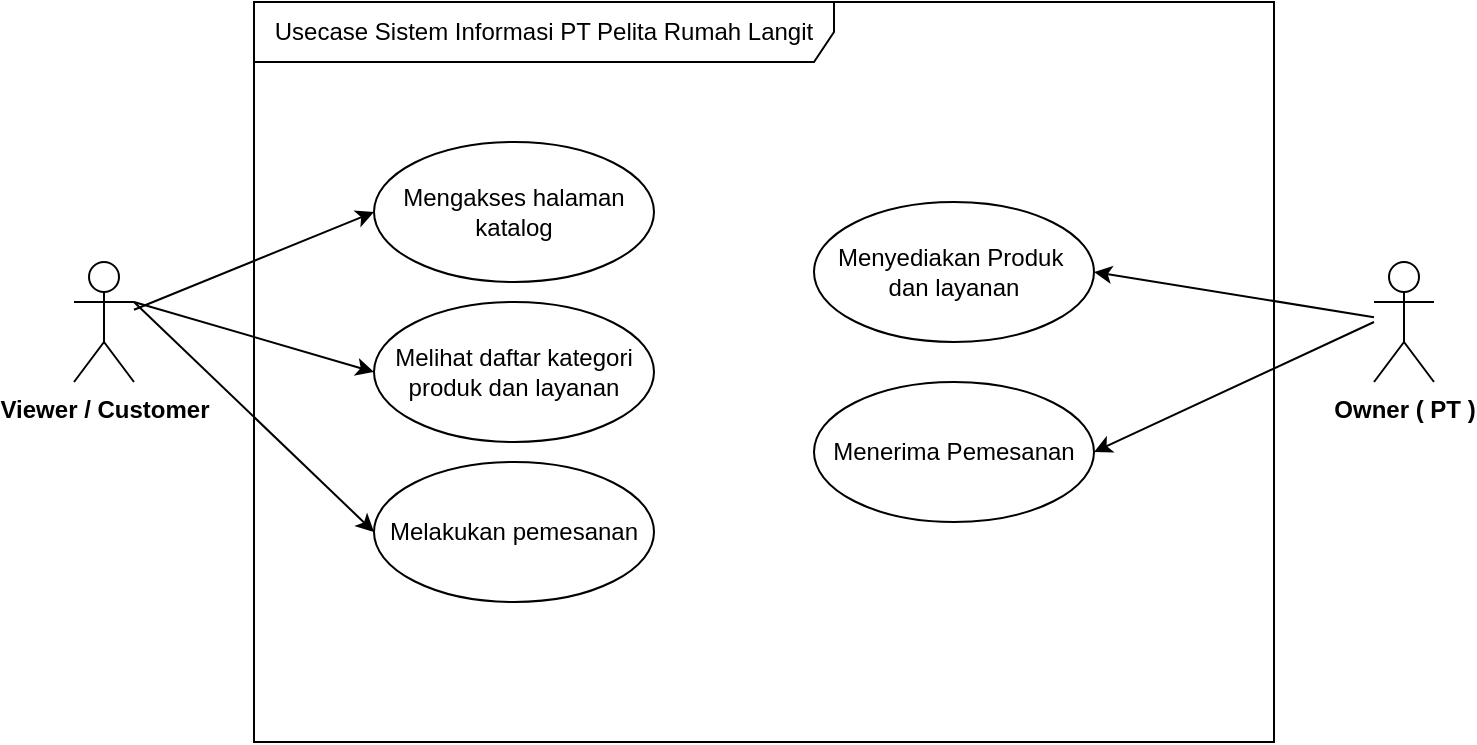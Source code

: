 <mxfile version="24.4.9" type="device">
  <diagram name="Page-1" id="33ry9KU3LZHY7CVXHkCq">
    <mxGraphModel dx="786" dy="486" grid="1" gridSize="10" guides="1" tooltips="1" connect="1" arrows="1" fold="1" page="1" pageScale="1" pageWidth="850" pageHeight="1100" math="0" shadow="0">
      <root>
        <mxCell id="0" />
        <mxCell id="1" parent="0" />
        <mxCell id="i7JewkLFXeo5OSI8TgR--3" value="&lt;b&gt;Viewer / Customer&lt;/b&gt;" style="shape=umlActor;verticalLabelPosition=bottom;verticalAlign=top;html=1;outlineConnect=0;" parent="1" vertex="1">
          <mxGeometry x="110" y="170" width="30" height="60" as="geometry" />
        </mxCell>
        <mxCell id="WhkKOYXM4CWnfYFqQ2H_-1" value="Usecase Sistem Informasi PT Pelita Rumah Langit" style="shape=umlFrame;whiteSpace=wrap;html=1;pointerEvents=0;width=290;height=30;" parent="1" vertex="1">
          <mxGeometry x="200" y="40" width="510" height="370" as="geometry" />
        </mxCell>
        <mxCell id="WhkKOYXM4CWnfYFqQ2H_-2" value="Mengakses halaman katalog" style="ellipse;whiteSpace=wrap;html=1;" parent="1" vertex="1">
          <mxGeometry x="260" y="110" width="140" height="70" as="geometry" />
        </mxCell>
        <mxCell id="WhkKOYXM4CWnfYFqQ2H_-4" value="Melihat daftar kategori produk dan layanan" style="ellipse;whiteSpace=wrap;html=1;" parent="1" vertex="1">
          <mxGeometry x="260" y="190" width="140" height="70" as="geometry" />
        </mxCell>
        <mxCell id="WhkKOYXM4CWnfYFqQ2H_-5" value="Melakukan pemesanan" style="ellipse;whiteSpace=wrap;html=1;" parent="1" vertex="1">
          <mxGeometry x="260" y="270" width="140" height="70" as="geometry" />
        </mxCell>
        <mxCell id="WhkKOYXM4CWnfYFqQ2H_-21" value="Menyediakan Produk&amp;nbsp;&lt;div&gt;dan layanan&lt;/div&gt;" style="ellipse;whiteSpace=wrap;html=1;" parent="1" vertex="1">
          <mxGeometry x="480" y="140" width="140" height="70" as="geometry" />
        </mxCell>
        <mxCell id="WhkKOYXM4CWnfYFqQ2H_-22" value="Menerima Pemesanan" style="ellipse;whiteSpace=wrap;html=1;" parent="1" vertex="1">
          <mxGeometry x="480" y="230" width="140" height="70" as="geometry" />
        </mxCell>
        <mxCell id="WhkKOYXM4CWnfYFqQ2H_-23" value="&lt;b&gt;Owner ( PT )&lt;/b&gt;" style="shape=umlActor;verticalLabelPosition=bottom;verticalAlign=top;html=1;outlineConnect=0;" parent="1" vertex="1">
          <mxGeometry x="760" y="170" width="30" height="60" as="geometry" />
        </mxCell>
        <mxCell id="vhrkysBF9pzLQ4B9dxrm-1" value="" style="endArrow=classic;html=1;rounded=0;entryX=0;entryY=0.5;entryDx=0;entryDy=0;" edge="1" parent="1" source="i7JewkLFXeo5OSI8TgR--3" target="WhkKOYXM4CWnfYFqQ2H_-2">
          <mxGeometry width="50" height="50" relative="1" as="geometry">
            <mxPoint x="380" y="280" as="sourcePoint" />
            <mxPoint x="430" y="230" as="targetPoint" />
            <Array as="points" />
          </mxGeometry>
        </mxCell>
        <mxCell id="vhrkysBF9pzLQ4B9dxrm-2" value="" style="endArrow=classic;html=1;rounded=0;entryX=0;entryY=0.5;entryDx=0;entryDy=0;" edge="1" parent="1" target="WhkKOYXM4CWnfYFqQ2H_-4">
          <mxGeometry width="50" height="50" relative="1" as="geometry">
            <mxPoint x="140" y="190" as="sourcePoint" />
            <mxPoint x="270" y="155" as="targetPoint" />
            <Array as="points" />
          </mxGeometry>
        </mxCell>
        <mxCell id="vhrkysBF9pzLQ4B9dxrm-3" value="" style="endArrow=classic;html=1;rounded=0;entryX=0;entryY=0.5;entryDx=0;entryDy=0;" edge="1" parent="1" target="WhkKOYXM4CWnfYFqQ2H_-5">
          <mxGeometry width="50" height="50" relative="1" as="geometry">
            <mxPoint x="140" y="190" as="sourcePoint" />
            <mxPoint x="270" y="235" as="targetPoint" />
            <Array as="points" />
          </mxGeometry>
        </mxCell>
        <mxCell id="vhrkysBF9pzLQ4B9dxrm-4" value="" style="endArrow=classic;html=1;rounded=0;entryX=1;entryY=0.5;entryDx=0;entryDy=0;" edge="1" parent="1" source="WhkKOYXM4CWnfYFqQ2H_-23" target="WhkKOYXM4CWnfYFqQ2H_-21">
          <mxGeometry width="50" height="50" relative="1" as="geometry">
            <mxPoint x="150" y="204" as="sourcePoint" />
            <mxPoint x="270" y="155" as="targetPoint" />
            <Array as="points" />
          </mxGeometry>
        </mxCell>
        <mxCell id="vhrkysBF9pzLQ4B9dxrm-5" value="" style="endArrow=classic;html=1;rounded=0;entryX=1;entryY=0.5;entryDx=0;entryDy=0;" edge="1" parent="1" target="WhkKOYXM4CWnfYFqQ2H_-22">
          <mxGeometry width="50" height="50" relative="1" as="geometry">
            <mxPoint x="760" y="200" as="sourcePoint" />
            <mxPoint x="630" y="185" as="targetPoint" />
            <Array as="points" />
          </mxGeometry>
        </mxCell>
      </root>
    </mxGraphModel>
  </diagram>
</mxfile>

